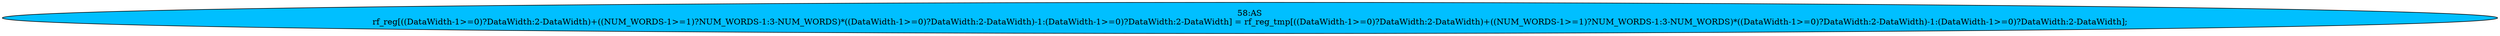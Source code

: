 strict digraph "" {
	node [label="\N"];
	"58:AS"	 [ast="<pyverilog.vparser.ast.Assign object at 0x7f2237101c10>",
		def_var="['rf_reg']",
		fillcolor=deepskyblue,
		label="58:AS
rf_reg[((DataWidth-1>=0)?DataWidth:2-DataWidth)+((NUM_WORDS-1>=1)?NUM_WORDS-1:3-NUM_WORDS)*((DataWidth-1>=0)?DataWidth:2-DataWidth)\
-1:(DataWidth-1>=0)?DataWidth:2-DataWidth] = rf_reg_tmp[((DataWidth-1>=0)?DataWidth:2-DataWidth)+((NUM_WORDS-1>=1)?NUM_WORDS-1:3-NUM_\
WORDS)*((DataWidth-1>=0)?DataWidth:2-DataWidth)-1:(DataWidth-1>=0)?DataWidth:2-DataWidth];",
		statements="[]",
		style=filled,
		typ=Assign,
		use_var="['rf_reg_tmp', 'NUM_WORDS', 'NUM_WORDS', 'NUM_WORDS', 'DataWidth', 'DataWidth', 'DataWidth', 'DataWidth']"];
}
